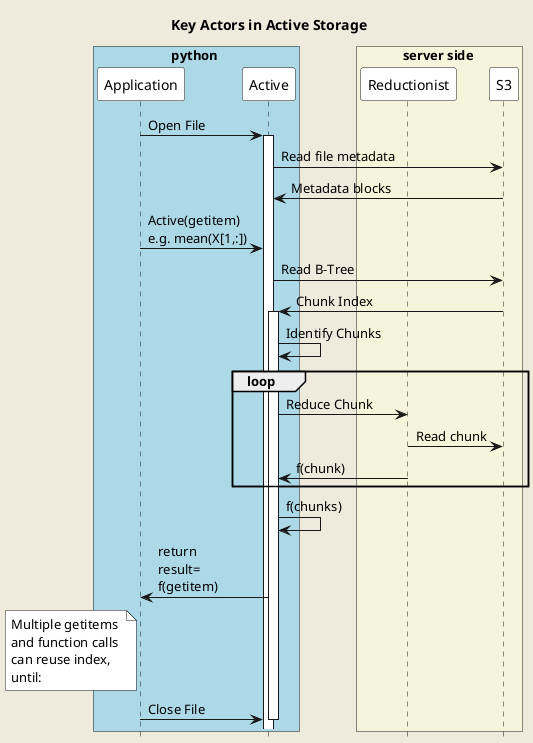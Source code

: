 @startuml
skinparam backgroundColor #EEEBDC
'skinparam handwritten true
skinparam notebackgroundcolor white

skinparam sequence {
    participantBackgroundColor White
    BackgroundColor White
}


hide footbox
title Key Actors in Active Storage 

box python #lightblue
participant Application 
participant Active
end box
box server side #beige
participant Reductionist
participant S3
end box
Application -> Active: Open File
activate Active
Active -> S3: Read file metadata
S3 -> Active: Metadata blocks
Application -> Active: Active(getitem)\ne.g. mean(X[1,:])
Active -> S3: Read B-Tree
S3 -> Active: Chunk Index
activate Active
Active -> Active: Identify Chunks
loop 
Active -> Reductionist: Reduce Chunk
Reductionist -> S3 : Read chunk
Reductionist -> Active: f(chunk)
end 
Active -> Active: f(chunks)
Active -> Application: return\nresult=\nf(getitem)
note  left of Application
Multiple getitems 
and function calls 
can reuse index, 
until:
end note
Application -> Active: Close File
deactivate Active




@enduml